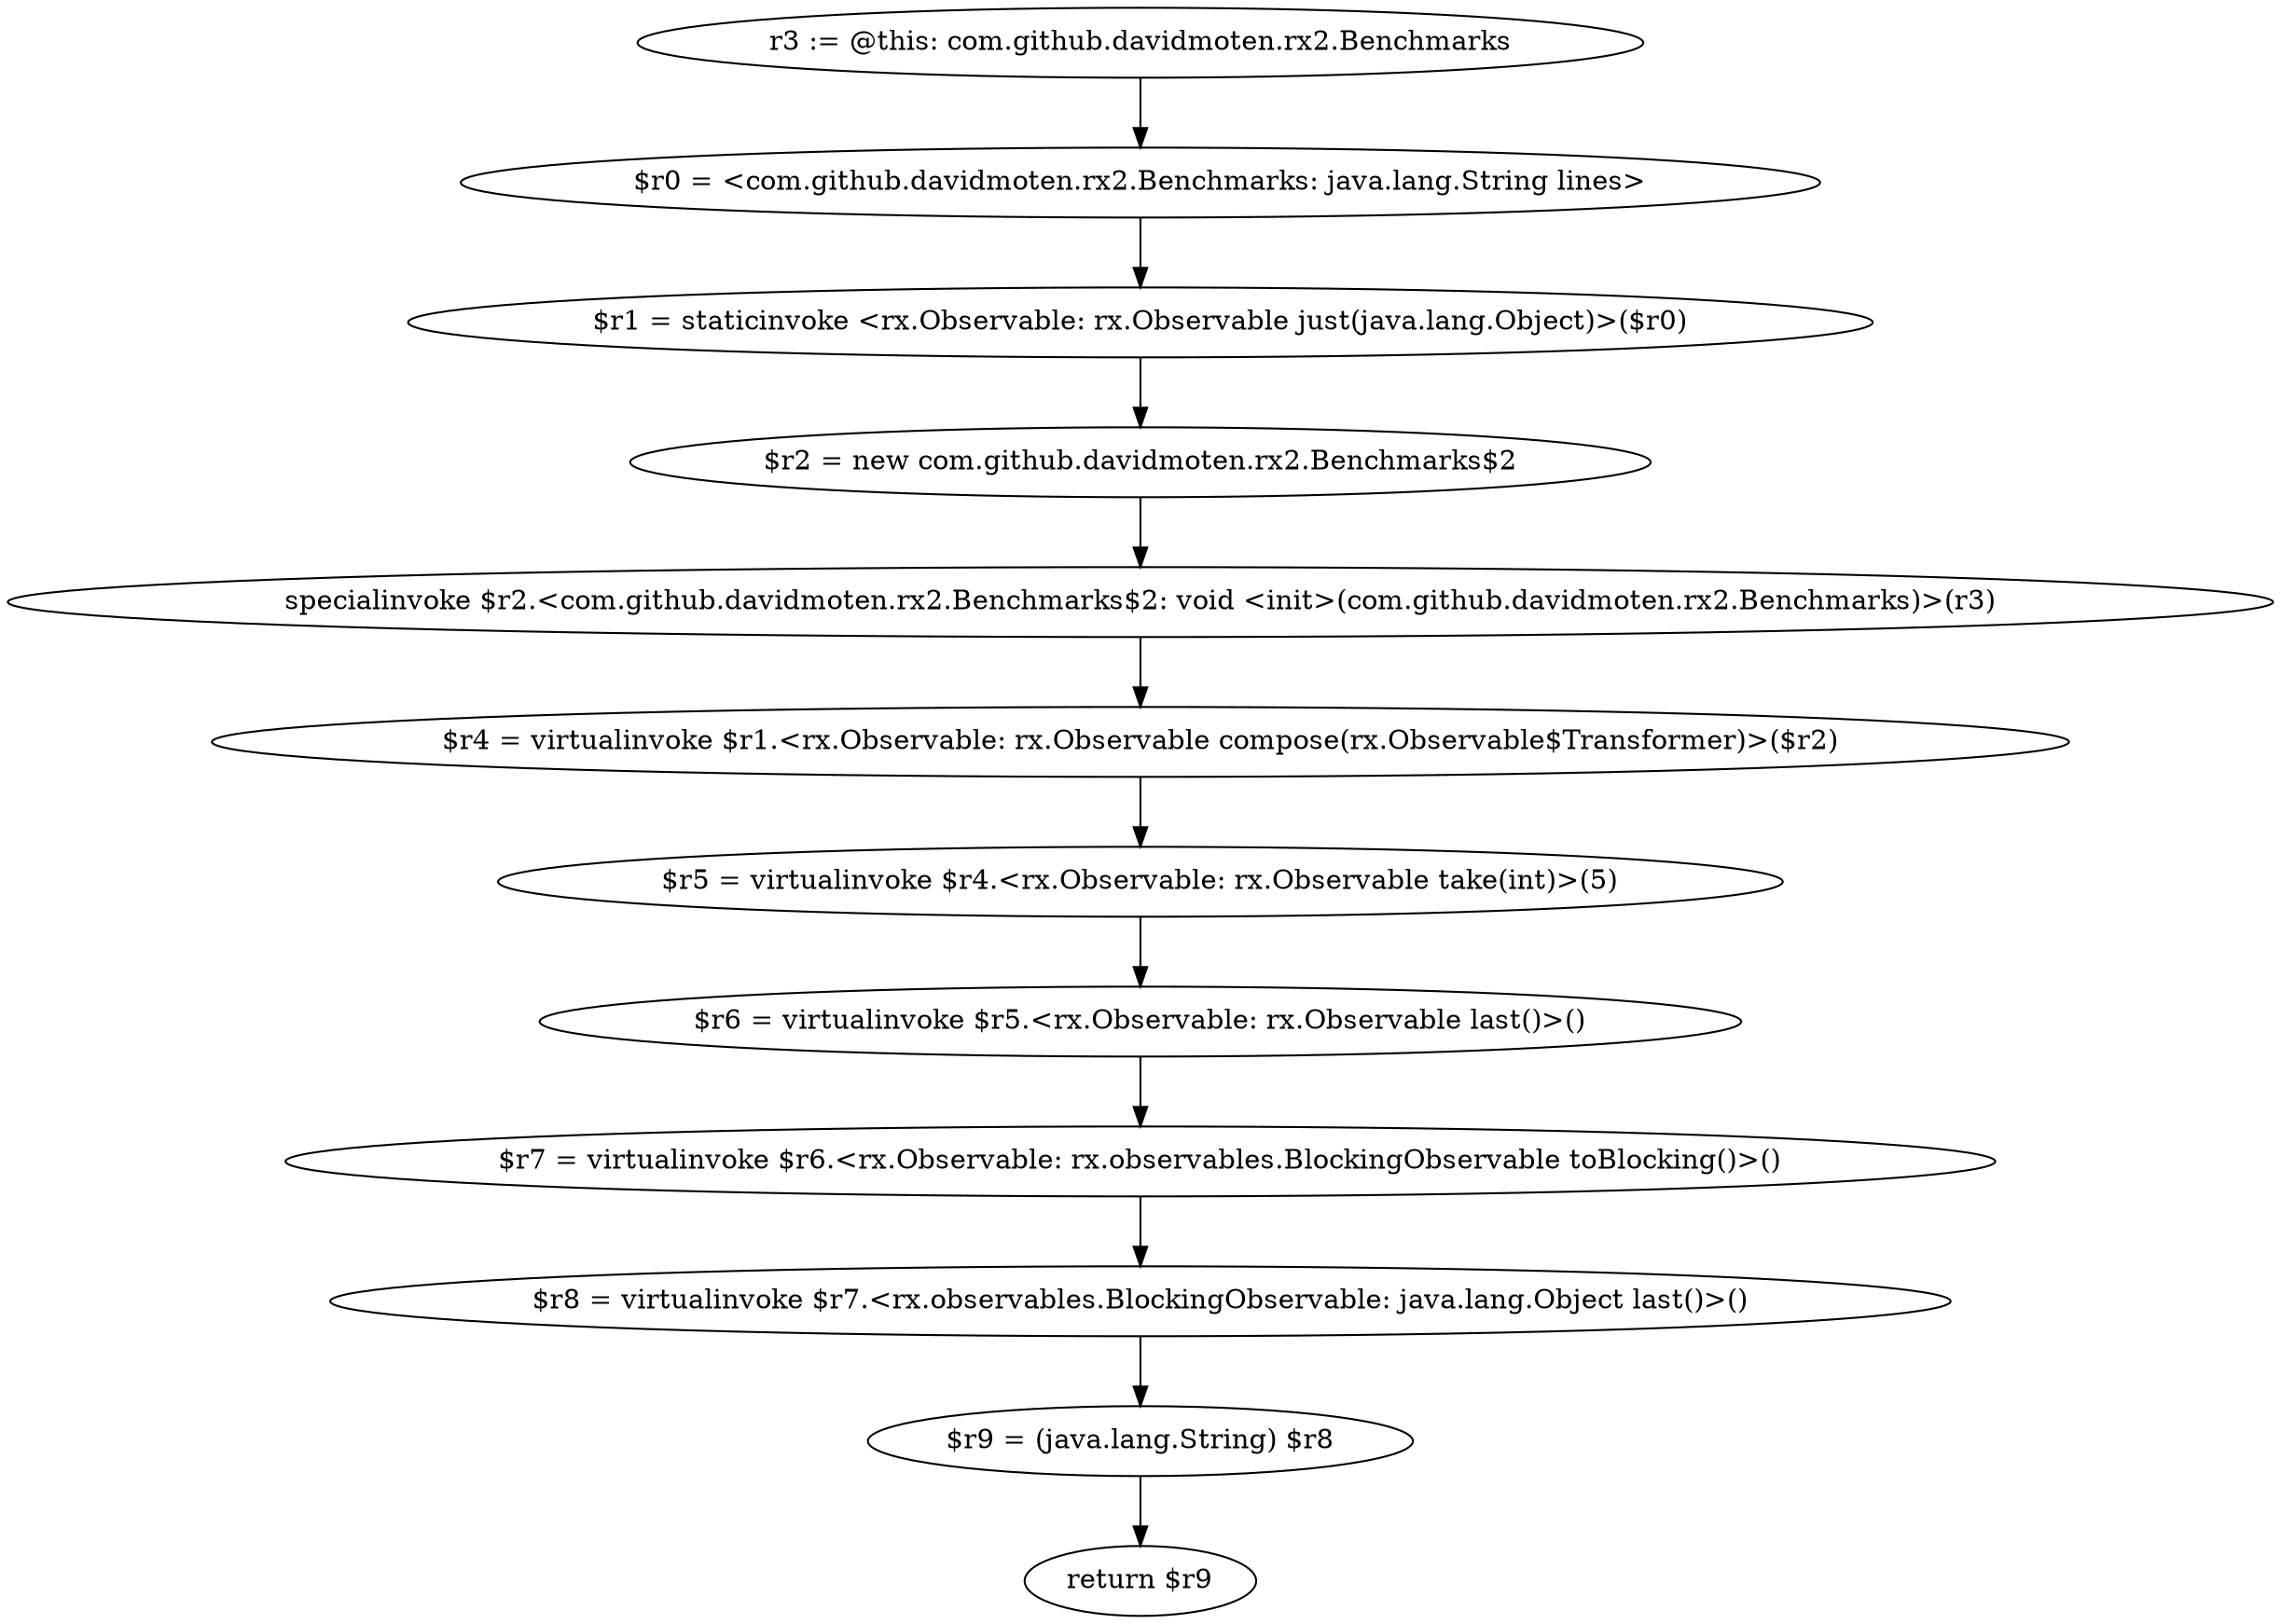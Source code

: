 digraph "unitGraph" {
    "r3 := @this: com.github.davidmoten.rx2.Benchmarks"
    "$r0 = <com.github.davidmoten.rx2.Benchmarks: java.lang.String lines>"
    "$r1 = staticinvoke <rx.Observable: rx.Observable just(java.lang.Object)>($r0)"
    "$r2 = new com.github.davidmoten.rx2.Benchmarks$2"
    "specialinvoke $r2.<com.github.davidmoten.rx2.Benchmarks$2: void <init>(com.github.davidmoten.rx2.Benchmarks)>(r3)"
    "$r4 = virtualinvoke $r1.<rx.Observable: rx.Observable compose(rx.Observable$Transformer)>($r2)"
    "$r5 = virtualinvoke $r4.<rx.Observable: rx.Observable take(int)>(5)"
    "$r6 = virtualinvoke $r5.<rx.Observable: rx.Observable last()>()"
    "$r7 = virtualinvoke $r6.<rx.Observable: rx.observables.BlockingObservable toBlocking()>()"
    "$r8 = virtualinvoke $r7.<rx.observables.BlockingObservable: java.lang.Object last()>()"
    "$r9 = (java.lang.String) $r8"
    "return $r9"
    "r3 := @this: com.github.davidmoten.rx2.Benchmarks"->"$r0 = <com.github.davidmoten.rx2.Benchmarks: java.lang.String lines>";
    "$r0 = <com.github.davidmoten.rx2.Benchmarks: java.lang.String lines>"->"$r1 = staticinvoke <rx.Observable: rx.Observable just(java.lang.Object)>($r0)";
    "$r1 = staticinvoke <rx.Observable: rx.Observable just(java.lang.Object)>($r0)"->"$r2 = new com.github.davidmoten.rx2.Benchmarks$2";
    "$r2 = new com.github.davidmoten.rx2.Benchmarks$2"->"specialinvoke $r2.<com.github.davidmoten.rx2.Benchmarks$2: void <init>(com.github.davidmoten.rx2.Benchmarks)>(r3)";
    "specialinvoke $r2.<com.github.davidmoten.rx2.Benchmarks$2: void <init>(com.github.davidmoten.rx2.Benchmarks)>(r3)"->"$r4 = virtualinvoke $r1.<rx.Observable: rx.Observable compose(rx.Observable$Transformer)>($r2)";
    "$r4 = virtualinvoke $r1.<rx.Observable: rx.Observable compose(rx.Observable$Transformer)>($r2)"->"$r5 = virtualinvoke $r4.<rx.Observable: rx.Observable take(int)>(5)";
    "$r5 = virtualinvoke $r4.<rx.Observable: rx.Observable take(int)>(5)"->"$r6 = virtualinvoke $r5.<rx.Observable: rx.Observable last()>()";
    "$r6 = virtualinvoke $r5.<rx.Observable: rx.Observable last()>()"->"$r7 = virtualinvoke $r6.<rx.Observable: rx.observables.BlockingObservable toBlocking()>()";
    "$r7 = virtualinvoke $r6.<rx.Observable: rx.observables.BlockingObservable toBlocking()>()"->"$r8 = virtualinvoke $r7.<rx.observables.BlockingObservable: java.lang.Object last()>()";
    "$r8 = virtualinvoke $r7.<rx.observables.BlockingObservable: java.lang.Object last()>()"->"$r9 = (java.lang.String) $r8";
    "$r9 = (java.lang.String) $r8"->"return $r9";
}
